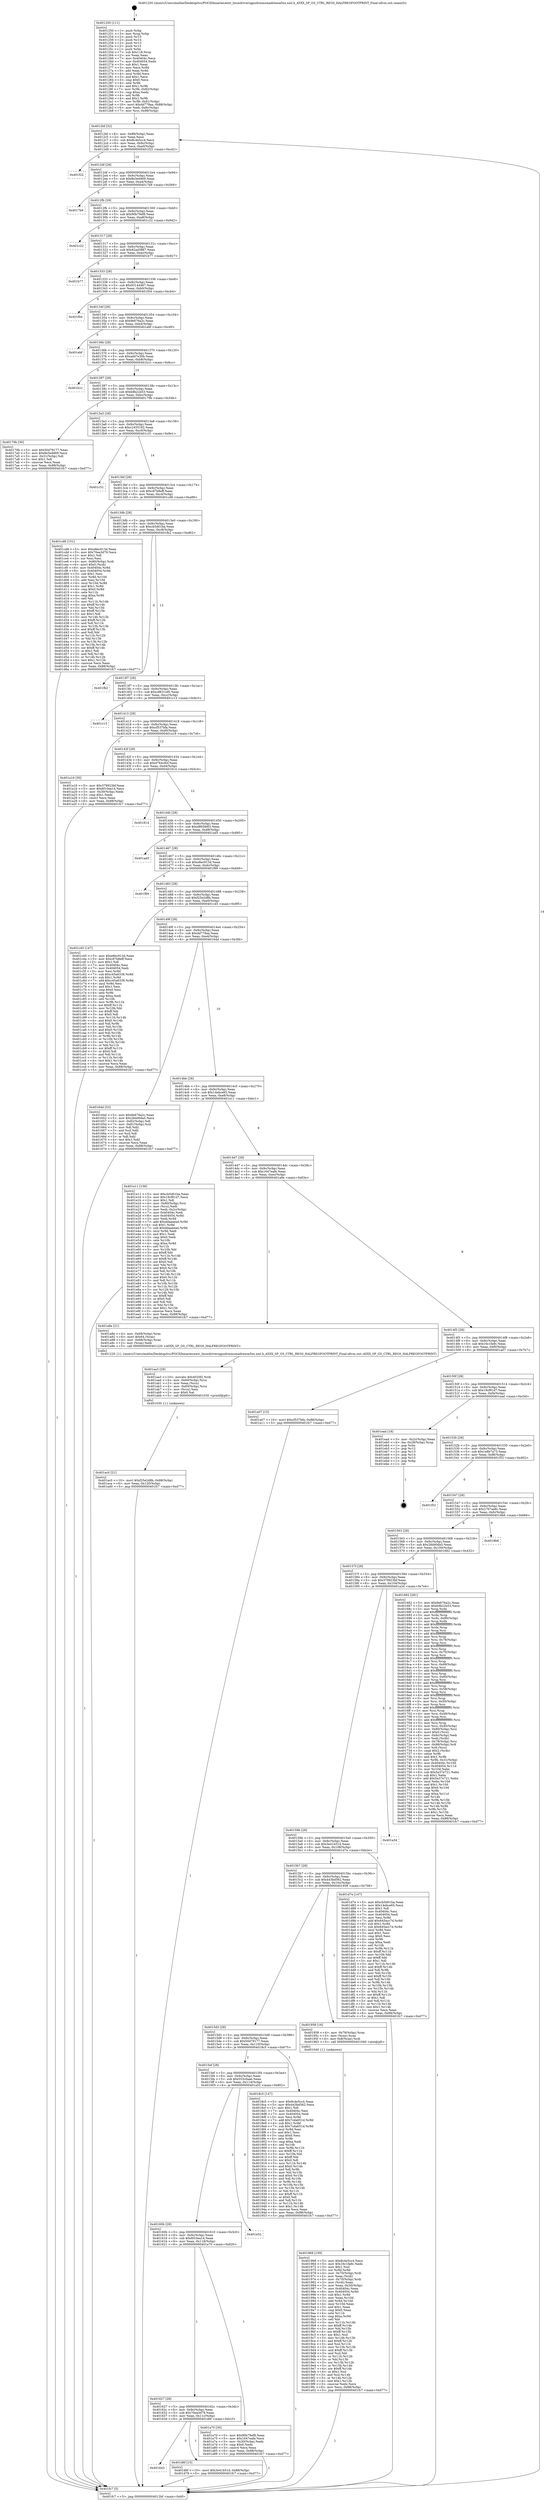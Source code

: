 digraph "0x401250" {
  label = "0x401250 (/mnt/c/Users/mathe/Desktop/tcc/POCII/binaries/extr_linuxdriversgpudrmmsmadrenoa5xx.xml.h_A5XX_SP_GS_CTRL_REG0_HALFREGFOOTPRINT_Final-ollvm.out::main(0))"
  labelloc = "t"
  node[shape=record]

  Entry [label="",width=0.3,height=0.3,shape=circle,fillcolor=black,style=filled]
  "0x4012bf" [label="{
     0x4012bf [32]\l
     | [instrs]\l
     &nbsp;&nbsp;0x4012bf \<+6\>: mov -0x88(%rbp),%eax\l
     &nbsp;&nbsp;0x4012c5 \<+2\>: mov %eax,%ecx\l
     &nbsp;&nbsp;0x4012c7 \<+6\>: sub $0x8c4e5cc4,%ecx\l
     &nbsp;&nbsp;0x4012cd \<+6\>: mov %eax,-0x9c(%rbp)\l
     &nbsp;&nbsp;0x4012d3 \<+6\>: mov %ecx,-0xa0(%rbp)\l
     &nbsp;&nbsp;0x4012d9 \<+6\>: je 0000000000401f22 \<main+0xcd2\>\l
  }"]
  "0x401f22" [label="{
     0x401f22\l
  }", style=dashed]
  "0x4012df" [label="{
     0x4012df [28]\l
     | [instrs]\l
     &nbsp;&nbsp;0x4012df \<+5\>: jmp 00000000004012e4 \<main+0x94\>\l
     &nbsp;&nbsp;0x4012e4 \<+6\>: mov -0x9c(%rbp),%eax\l
     &nbsp;&nbsp;0x4012ea \<+5\>: sub $0x8e3ed469,%eax\l
     &nbsp;&nbsp;0x4012ef \<+6\>: mov %eax,-0xa4(%rbp)\l
     &nbsp;&nbsp;0x4012f5 \<+6\>: je 00000000004017b9 \<main+0x569\>\l
  }"]
  Exit [label="",width=0.3,height=0.3,shape=circle,fillcolor=black,style=filled,peripheries=2]
  "0x4017b9" [label="{
     0x4017b9\l
  }", style=dashed]
  "0x4012fb" [label="{
     0x4012fb [28]\l
     | [instrs]\l
     &nbsp;&nbsp;0x4012fb \<+5\>: jmp 0000000000401300 \<main+0xb0\>\l
     &nbsp;&nbsp;0x401300 \<+6\>: mov -0x9c(%rbp),%eax\l
     &nbsp;&nbsp;0x401306 \<+5\>: sub $0x90b79ef8,%eax\l
     &nbsp;&nbsp;0x40130b \<+6\>: mov %eax,-0xa8(%rbp)\l
     &nbsp;&nbsp;0x401311 \<+6\>: je 0000000000401c22 \<main+0x9d2\>\l
  }"]
  "0x401643" [label="{
     0x401643\l
  }", style=dashed]
  "0x401c22" [label="{
     0x401c22\l
  }", style=dashed]
  "0x401317" [label="{
     0x401317 [28]\l
     | [instrs]\l
     &nbsp;&nbsp;0x401317 \<+5\>: jmp 000000000040131c \<main+0xcc\>\l
     &nbsp;&nbsp;0x40131c \<+6\>: mov -0x9c(%rbp),%eax\l
     &nbsp;&nbsp;0x401322 \<+5\>: sub $0x92ad3887,%eax\l
     &nbsp;&nbsp;0x401327 \<+6\>: mov %eax,-0xac(%rbp)\l
     &nbsp;&nbsp;0x40132d \<+6\>: je 0000000000401b77 \<main+0x927\>\l
  }"]
  "0x401d6f" [label="{
     0x401d6f [15]\l
     | [instrs]\l
     &nbsp;&nbsp;0x401d6f \<+10\>: movl $0x3e41b51d,-0x88(%rbp)\l
     &nbsp;&nbsp;0x401d79 \<+5\>: jmp 0000000000401fc7 \<main+0xd77\>\l
  }"]
  "0x401b77" [label="{
     0x401b77\l
  }", style=dashed]
  "0x401333" [label="{
     0x401333 [28]\l
     | [instrs]\l
     &nbsp;&nbsp;0x401333 \<+5\>: jmp 0000000000401338 \<main+0xe8\>\l
     &nbsp;&nbsp;0x401338 \<+6\>: mov -0x9c(%rbp),%eax\l
     &nbsp;&nbsp;0x40133e \<+5\>: sub $0x93144467,%eax\l
     &nbsp;&nbsp;0x401343 \<+6\>: mov %eax,-0xb0(%rbp)\l
     &nbsp;&nbsp;0x401349 \<+6\>: je 0000000000401f04 \<main+0xcb4\>\l
  }"]
  "0x401ac0" [label="{
     0x401ac0 [21]\l
     | [instrs]\l
     &nbsp;&nbsp;0x401ac0 \<+10\>: movl $0xf25e2d8b,-0x88(%rbp)\l
     &nbsp;&nbsp;0x401aca \<+6\>: mov %eax,-0x120(%rbp)\l
     &nbsp;&nbsp;0x401ad0 \<+5\>: jmp 0000000000401fc7 \<main+0xd77\>\l
  }"]
  "0x401f04" [label="{
     0x401f04\l
  }", style=dashed]
  "0x40134f" [label="{
     0x40134f [28]\l
     | [instrs]\l
     &nbsp;&nbsp;0x40134f \<+5\>: jmp 0000000000401354 \<main+0x104\>\l
     &nbsp;&nbsp;0x401354 \<+6\>: mov -0x9c(%rbp),%eax\l
     &nbsp;&nbsp;0x40135a \<+5\>: sub $0x9e676a2c,%eax\l
     &nbsp;&nbsp;0x40135f \<+6\>: mov %eax,-0xb4(%rbp)\l
     &nbsp;&nbsp;0x401365 \<+6\>: je 0000000000401ebf \<main+0xc6f\>\l
  }"]
  "0x401aa3" [label="{
     0x401aa3 [29]\l
     | [instrs]\l
     &nbsp;&nbsp;0x401aa3 \<+10\>: movabs $0x4020f2,%rdi\l
     &nbsp;&nbsp;0x401aad \<+4\>: mov -0x60(%rbp),%rcx\l
     &nbsp;&nbsp;0x401ab1 \<+2\>: mov %eax,(%rcx)\l
     &nbsp;&nbsp;0x401ab3 \<+4\>: mov -0x60(%rbp),%rcx\l
     &nbsp;&nbsp;0x401ab7 \<+2\>: mov (%rcx),%esi\l
     &nbsp;&nbsp;0x401ab9 \<+2\>: mov $0x0,%al\l
     &nbsp;&nbsp;0x401abb \<+5\>: call 0000000000401030 \<printf@plt\>\l
     | [calls]\l
     &nbsp;&nbsp;0x401030 \{1\} (unknown)\l
  }"]
  "0x401ebf" [label="{
     0x401ebf\l
  }", style=dashed]
  "0x40136b" [label="{
     0x40136b [28]\l
     | [instrs]\l
     &nbsp;&nbsp;0x40136b \<+5\>: jmp 0000000000401370 \<main+0x120\>\l
     &nbsp;&nbsp;0x401370 \<+6\>: mov -0x9c(%rbp),%eax\l
     &nbsp;&nbsp;0x401376 \<+5\>: sub $0xadd7e30b,%eax\l
     &nbsp;&nbsp;0x40137b \<+6\>: mov %eax,-0xb8(%rbp)\l
     &nbsp;&nbsp;0x401381 \<+6\>: je 0000000000401b1c \<main+0x8cc\>\l
  }"]
  "0x401627" [label="{
     0x401627 [28]\l
     | [instrs]\l
     &nbsp;&nbsp;0x401627 \<+5\>: jmp 000000000040162c \<main+0x3dc\>\l
     &nbsp;&nbsp;0x40162c \<+6\>: mov -0x9c(%rbp),%eax\l
     &nbsp;&nbsp;0x401632 \<+5\>: sub $0x70ea3d79,%eax\l
     &nbsp;&nbsp;0x401637 \<+6\>: mov %eax,-0x11c(%rbp)\l
     &nbsp;&nbsp;0x40163d \<+6\>: je 0000000000401d6f \<main+0xb1f\>\l
  }"]
  "0x401b1c" [label="{
     0x401b1c\l
  }", style=dashed]
  "0x401387" [label="{
     0x401387 [28]\l
     | [instrs]\l
     &nbsp;&nbsp;0x401387 \<+5\>: jmp 000000000040138c \<main+0x13c\>\l
     &nbsp;&nbsp;0x40138c \<+6\>: mov -0x9c(%rbp),%eax\l
     &nbsp;&nbsp;0x401392 \<+5\>: sub $0xb9b22e53,%eax\l
     &nbsp;&nbsp;0x401397 \<+6\>: mov %eax,-0xbc(%rbp)\l
     &nbsp;&nbsp;0x40139d \<+6\>: je 000000000040179b \<main+0x54b\>\l
  }"]
  "0x401a70" [label="{
     0x401a70 [30]\l
     | [instrs]\l
     &nbsp;&nbsp;0x401a70 \<+5\>: mov $0x90b79ef8,%eax\l
     &nbsp;&nbsp;0x401a75 \<+5\>: mov $0x1647eafe,%ecx\l
     &nbsp;&nbsp;0x401a7a \<+3\>: mov -0x30(%rbp),%edx\l
     &nbsp;&nbsp;0x401a7d \<+3\>: cmp $0x0,%edx\l
     &nbsp;&nbsp;0x401a80 \<+3\>: cmove %ecx,%eax\l
     &nbsp;&nbsp;0x401a83 \<+6\>: mov %eax,-0x88(%rbp)\l
     &nbsp;&nbsp;0x401a89 \<+5\>: jmp 0000000000401fc7 \<main+0xd77\>\l
  }"]
  "0x40179b" [label="{
     0x40179b [30]\l
     | [instrs]\l
     &nbsp;&nbsp;0x40179b \<+5\>: mov $0x50d79177,%eax\l
     &nbsp;&nbsp;0x4017a0 \<+5\>: mov $0x8e3ed469,%ecx\l
     &nbsp;&nbsp;0x4017a5 \<+3\>: mov -0x31(%rbp),%dl\l
     &nbsp;&nbsp;0x4017a8 \<+3\>: test $0x1,%dl\l
     &nbsp;&nbsp;0x4017ab \<+3\>: cmovne %ecx,%eax\l
     &nbsp;&nbsp;0x4017ae \<+6\>: mov %eax,-0x88(%rbp)\l
     &nbsp;&nbsp;0x4017b4 \<+5\>: jmp 0000000000401fc7 \<main+0xd77\>\l
  }"]
  "0x4013a3" [label="{
     0x4013a3 [28]\l
     | [instrs]\l
     &nbsp;&nbsp;0x4013a3 \<+5\>: jmp 00000000004013a8 \<main+0x158\>\l
     &nbsp;&nbsp;0x4013a8 \<+6\>: mov -0x9c(%rbp),%eax\l
     &nbsp;&nbsp;0x4013ae \<+5\>: sub $0xc2455192,%eax\l
     &nbsp;&nbsp;0x4013b3 \<+6\>: mov %eax,-0xc0(%rbp)\l
     &nbsp;&nbsp;0x4013b9 \<+6\>: je 0000000000401c31 \<main+0x9e1\>\l
  }"]
  "0x40160b" [label="{
     0x40160b [28]\l
     | [instrs]\l
     &nbsp;&nbsp;0x40160b \<+5\>: jmp 0000000000401610 \<main+0x3c0\>\l
     &nbsp;&nbsp;0x401610 \<+6\>: mov -0x9c(%rbp),%eax\l
     &nbsp;&nbsp;0x401616 \<+5\>: sub $0x6f10ea14,%eax\l
     &nbsp;&nbsp;0x40161b \<+6\>: mov %eax,-0x118(%rbp)\l
     &nbsp;&nbsp;0x401621 \<+6\>: je 0000000000401a70 \<main+0x820\>\l
  }"]
  "0x401c31" [label="{
     0x401c31\l
  }", style=dashed]
  "0x4013bf" [label="{
     0x4013bf [28]\l
     | [instrs]\l
     &nbsp;&nbsp;0x4013bf \<+5\>: jmp 00000000004013c4 \<main+0x174\>\l
     &nbsp;&nbsp;0x4013c4 \<+6\>: mov -0x9c(%rbp),%eax\l
     &nbsp;&nbsp;0x4013ca \<+5\>: sub $0xc87b8eff,%eax\l
     &nbsp;&nbsp;0x4013cf \<+6\>: mov %eax,-0xc4(%rbp)\l
     &nbsp;&nbsp;0x4013d5 \<+6\>: je 0000000000401cd8 \<main+0xa88\>\l
  }"]
  "0x401a52" [label="{
     0x401a52\l
  }", style=dashed]
  "0x401cd8" [label="{
     0x401cd8 [151]\l
     | [instrs]\l
     &nbsp;&nbsp;0x401cd8 \<+5\>: mov $0xe8ec913d,%eax\l
     &nbsp;&nbsp;0x401cdd \<+5\>: mov $0x70ea3d79,%ecx\l
     &nbsp;&nbsp;0x401ce2 \<+2\>: mov $0x1,%dl\l
     &nbsp;&nbsp;0x401ce4 \<+2\>: xor %esi,%esi\l
     &nbsp;&nbsp;0x401ce6 \<+4\>: mov -0x80(%rbp),%rdi\l
     &nbsp;&nbsp;0x401cea \<+6\>: movl $0x0,(%rdi)\l
     &nbsp;&nbsp;0x401cf0 \<+8\>: mov 0x40404c,%r8d\l
     &nbsp;&nbsp;0x401cf8 \<+8\>: mov 0x404054,%r9d\l
     &nbsp;&nbsp;0x401d00 \<+3\>: sub $0x1,%esi\l
     &nbsp;&nbsp;0x401d03 \<+3\>: mov %r8d,%r10d\l
     &nbsp;&nbsp;0x401d06 \<+3\>: add %esi,%r10d\l
     &nbsp;&nbsp;0x401d09 \<+4\>: imul %r10d,%r8d\l
     &nbsp;&nbsp;0x401d0d \<+4\>: and $0x1,%r8d\l
     &nbsp;&nbsp;0x401d11 \<+4\>: cmp $0x0,%r8d\l
     &nbsp;&nbsp;0x401d15 \<+4\>: sete %r11b\l
     &nbsp;&nbsp;0x401d19 \<+4\>: cmp $0xa,%r9d\l
     &nbsp;&nbsp;0x401d1d \<+3\>: setl %bl\l
     &nbsp;&nbsp;0x401d20 \<+3\>: mov %r11b,%r14b\l
     &nbsp;&nbsp;0x401d23 \<+4\>: xor $0xff,%r14b\l
     &nbsp;&nbsp;0x401d27 \<+3\>: mov %bl,%r15b\l
     &nbsp;&nbsp;0x401d2a \<+4\>: xor $0xff,%r15b\l
     &nbsp;&nbsp;0x401d2e \<+3\>: xor $0x1,%dl\l
     &nbsp;&nbsp;0x401d31 \<+3\>: mov %r14b,%r12b\l
     &nbsp;&nbsp;0x401d34 \<+4\>: and $0xff,%r12b\l
     &nbsp;&nbsp;0x401d38 \<+3\>: and %dl,%r11b\l
     &nbsp;&nbsp;0x401d3b \<+3\>: mov %r15b,%r13b\l
     &nbsp;&nbsp;0x401d3e \<+4\>: and $0xff,%r13b\l
     &nbsp;&nbsp;0x401d42 \<+2\>: and %dl,%bl\l
     &nbsp;&nbsp;0x401d44 \<+3\>: or %r11b,%r12b\l
     &nbsp;&nbsp;0x401d47 \<+3\>: or %bl,%r13b\l
     &nbsp;&nbsp;0x401d4a \<+3\>: xor %r13b,%r12b\l
     &nbsp;&nbsp;0x401d4d \<+3\>: or %r15b,%r14b\l
     &nbsp;&nbsp;0x401d50 \<+4\>: xor $0xff,%r14b\l
     &nbsp;&nbsp;0x401d54 \<+3\>: or $0x1,%dl\l
     &nbsp;&nbsp;0x401d57 \<+3\>: and %dl,%r14b\l
     &nbsp;&nbsp;0x401d5a \<+3\>: or %r14b,%r12b\l
     &nbsp;&nbsp;0x401d5d \<+4\>: test $0x1,%r12b\l
     &nbsp;&nbsp;0x401d61 \<+3\>: cmovne %ecx,%eax\l
     &nbsp;&nbsp;0x401d64 \<+6\>: mov %eax,-0x88(%rbp)\l
     &nbsp;&nbsp;0x401d6a \<+5\>: jmp 0000000000401fc7 \<main+0xd77\>\l
  }"]
  "0x4013db" [label="{
     0x4013db [28]\l
     | [instrs]\l
     &nbsp;&nbsp;0x4013db \<+5\>: jmp 00000000004013e0 \<main+0x190\>\l
     &nbsp;&nbsp;0x4013e0 \<+6\>: mov -0x9c(%rbp),%eax\l
     &nbsp;&nbsp;0x4013e6 \<+5\>: sub $0xcb5d01ba,%eax\l
     &nbsp;&nbsp;0x4013eb \<+6\>: mov %eax,-0xc8(%rbp)\l
     &nbsp;&nbsp;0x4013f1 \<+6\>: je 0000000000401fb2 \<main+0xd62\>\l
  }"]
  "0x401968" [label="{
     0x401968 [159]\l
     | [instrs]\l
     &nbsp;&nbsp;0x401968 \<+5\>: mov $0x8c4e5cc4,%ecx\l
     &nbsp;&nbsp;0x40196d \<+5\>: mov $0x16c1fa9c,%edx\l
     &nbsp;&nbsp;0x401972 \<+3\>: mov $0x1,%sil\l
     &nbsp;&nbsp;0x401975 \<+3\>: xor %r8d,%r8d\l
     &nbsp;&nbsp;0x401978 \<+4\>: mov -0x70(%rbp),%rdi\l
     &nbsp;&nbsp;0x40197c \<+2\>: mov %eax,(%rdi)\l
     &nbsp;&nbsp;0x40197e \<+4\>: mov -0x70(%rbp),%rdi\l
     &nbsp;&nbsp;0x401982 \<+2\>: mov (%rdi),%eax\l
     &nbsp;&nbsp;0x401984 \<+3\>: mov %eax,-0x30(%rbp)\l
     &nbsp;&nbsp;0x401987 \<+7\>: mov 0x40404c,%eax\l
     &nbsp;&nbsp;0x40198e \<+8\>: mov 0x404054,%r9d\l
     &nbsp;&nbsp;0x401996 \<+4\>: sub $0x1,%r8d\l
     &nbsp;&nbsp;0x40199a \<+3\>: mov %eax,%r10d\l
     &nbsp;&nbsp;0x40199d \<+3\>: add %r8d,%r10d\l
     &nbsp;&nbsp;0x4019a0 \<+4\>: imul %r10d,%eax\l
     &nbsp;&nbsp;0x4019a4 \<+3\>: and $0x1,%eax\l
     &nbsp;&nbsp;0x4019a7 \<+3\>: cmp $0x0,%eax\l
     &nbsp;&nbsp;0x4019aa \<+4\>: sete %r11b\l
     &nbsp;&nbsp;0x4019ae \<+4\>: cmp $0xa,%r9d\l
     &nbsp;&nbsp;0x4019b2 \<+3\>: setl %bl\l
     &nbsp;&nbsp;0x4019b5 \<+3\>: mov %r11b,%r14b\l
     &nbsp;&nbsp;0x4019b8 \<+4\>: xor $0xff,%r14b\l
     &nbsp;&nbsp;0x4019bc \<+3\>: mov %bl,%r15b\l
     &nbsp;&nbsp;0x4019bf \<+4\>: xor $0xff,%r15b\l
     &nbsp;&nbsp;0x4019c3 \<+4\>: xor $0x1,%sil\l
     &nbsp;&nbsp;0x4019c7 \<+3\>: mov %r14b,%r12b\l
     &nbsp;&nbsp;0x4019ca \<+4\>: and $0xff,%r12b\l
     &nbsp;&nbsp;0x4019ce \<+3\>: and %sil,%r11b\l
     &nbsp;&nbsp;0x4019d1 \<+3\>: mov %r15b,%r13b\l
     &nbsp;&nbsp;0x4019d4 \<+4\>: and $0xff,%r13b\l
     &nbsp;&nbsp;0x4019d8 \<+3\>: and %sil,%bl\l
     &nbsp;&nbsp;0x4019db \<+3\>: or %r11b,%r12b\l
     &nbsp;&nbsp;0x4019de \<+3\>: or %bl,%r13b\l
     &nbsp;&nbsp;0x4019e1 \<+3\>: xor %r13b,%r12b\l
     &nbsp;&nbsp;0x4019e4 \<+3\>: or %r15b,%r14b\l
     &nbsp;&nbsp;0x4019e7 \<+4\>: xor $0xff,%r14b\l
     &nbsp;&nbsp;0x4019eb \<+4\>: or $0x1,%sil\l
     &nbsp;&nbsp;0x4019ef \<+3\>: and %sil,%r14b\l
     &nbsp;&nbsp;0x4019f2 \<+3\>: or %r14b,%r12b\l
     &nbsp;&nbsp;0x4019f5 \<+4\>: test $0x1,%r12b\l
     &nbsp;&nbsp;0x4019f9 \<+3\>: cmovne %edx,%ecx\l
     &nbsp;&nbsp;0x4019fc \<+6\>: mov %ecx,-0x88(%rbp)\l
     &nbsp;&nbsp;0x401a02 \<+5\>: jmp 0000000000401fc7 \<main+0xd77\>\l
  }"]
  "0x401fb2" [label="{
     0x401fb2\l
  }", style=dashed]
  "0x4013f7" [label="{
     0x4013f7 [28]\l
     | [instrs]\l
     &nbsp;&nbsp;0x4013f7 \<+5\>: jmp 00000000004013fc \<main+0x1ac\>\l
     &nbsp;&nbsp;0x4013fc \<+6\>: mov -0x9c(%rbp),%eax\l
     &nbsp;&nbsp;0x401402 \<+5\>: sub $0xcd831cd0,%eax\l
     &nbsp;&nbsp;0x401407 \<+6\>: mov %eax,-0xcc(%rbp)\l
     &nbsp;&nbsp;0x40140d \<+6\>: je 0000000000401c13 \<main+0x9c3\>\l
  }"]
  "0x4015ef" [label="{
     0x4015ef [28]\l
     | [instrs]\l
     &nbsp;&nbsp;0x4015ef \<+5\>: jmp 00000000004015f4 \<main+0x3a4\>\l
     &nbsp;&nbsp;0x4015f4 \<+6\>: mov -0x9c(%rbp),%eax\l
     &nbsp;&nbsp;0x4015fa \<+5\>: sub $0x553c0aae,%eax\l
     &nbsp;&nbsp;0x4015ff \<+6\>: mov %eax,-0x114(%rbp)\l
     &nbsp;&nbsp;0x401605 \<+6\>: je 0000000000401a52 \<main+0x802\>\l
  }"]
  "0x401c13" [label="{
     0x401c13\l
  }", style=dashed]
  "0x401413" [label="{
     0x401413 [28]\l
     | [instrs]\l
     &nbsp;&nbsp;0x401413 \<+5\>: jmp 0000000000401418 \<main+0x1c8\>\l
     &nbsp;&nbsp;0x401418 \<+6\>: mov -0x9c(%rbp),%eax\l
     &nbsp;&nbsp;0x40141e \<+5\>: sub $0xcf537bfa,%eax\l
     &nbsp;&nbsp;0x401423 \<+6\>: mov %eax,-0xd0(%rbp)\l
     &nbsp;&nbsp;0x401429 \<+6\>: je 0000000000401a16 \<main+0x7c6\>\l
  }"]
  "0x4018c5" [label="{
     0x4018c5 [147]\l
     | [instrs]\l
     &nbsp;&nbsp;0x4018c5 \<+5\>: mov $0x8c4e5cc4,%eax\l
     &nbsp;&nbsp;0x4018ca \<+5\>: mov $0x443bd562,%ecx\l
     &nbsp;&nbsp;0x4018cf \<+2\>: mov $0x1,%dl\l
     &nbsp;&nbsp;0x4018d1 \<+7\>: mov 0x40404c,%esi\l
     &nbsp;&nbsp;0x4018d8 \<+7\>: mov 0x404054,%edi\l
     &nbsp;&nbsp;0x4018df \<+3\>: mov %esi,%r8d\l
     &nbsp;&nbsp;0x4018e2 \<+7\>: add $0x7cda651d,%r8d\l
     &nbsp;&nbsp;0x4018e9 \<+4\>: sub $0x1,%r8d\l
     &nbsp;&nbsp;0x4018ed \<+7\>: sub $0x7cda651d,%r8d\l
     &nbsp;&nbsp;0x4018f4 \<+4\>: imul %r8d,%esi\l
     &nbsp;&nbsp;0x4018f8 \<+3\>: and $0x1,%esi\l
     &nbsp;&nbsp;0x4018fb \<+3\>: cmp $0x0,%esi\l
     &nbsp;&nbsp;0x4018fe \<+4\>: sete %r9b\l
     &nbsp;&nbsp;0x401902 \<+3\>: cmp $0xa,%edi\l
     &nbsp;&nbsp;0x401905 \<+4\>: setl %r10b\l
     &nbsp;&nbsp;0x401909 \<+3\>: mov %r9b,%r11b\l
     &nbsp;&nbsp;0x40190c \<+4\>: xor $0xff,%r11b\l
     &nbsp;&nbsp;0x401910 \<+3\>: mov %r10b,%bl\l
     &nbsp;&nbsp;0x401913 \<+3\>: xor $0xff,%bl\l
     &nbsp;&nbsp;0x401916 \<+3\>: xor $0x0,%dl\l
     &nbsp;&nbsp;0x401919 \<+3\>: mov %r11b,%r14b\l
     &nbsp;&nbsp;0x40191c \<+4\>: and $0x0,%r14b\l
     &nbsp;&nbsp;0x401920 \<+3\>: and %dl,%r9b\l
     &nbsp;&nbsp;0x401923 \<+3\>: mov %bl,%r15b\l
     &nbsp;&nbsp;0x401926 \<+4\>: and $0x0,%r15b\l
     &nbsp;&nbsp;0x40192a \<+3\>: and %dl,%r10b\l
     &nbsp;&nbsp;0x40192d \<+3\>: or %r9b,%r14b\l
     &nbsp;&nbsp;0x401930 \<+3\>: or %r10b,%r15b\l
     &nbsp;&nbsp;0x401933 \<+3\>: xor %r15b,%r14b\l
     &nbsp;&nbsp;0x401936 \<+3\>: or %bl,%r11b\l
     &nbsp;&nbsp;0x401939 \<+4\>: xor $0xff,%r11b\l
     &nbsp;&nbsp;0x40193d \<+3\>: or $0x0,%dl\l
     &nbsp;&nbsp;0x401940 \<+3\>: and %dl,%r11b\l
     &nbsp;&nbsp;0x401943 \<+3\>: or %r11b,%r14b\l
     &nbsp;&nbsp;0x401946 \<+4\>: test $0x1,%r14b\l
     &nbsp;&nbsp;0x40194a \<+3\>: cmovne %ecx,%eax\l
     &nbsp;&nbsp;0x40194d \<+6\>: mov %eax,-0x88(%rbp)\l
     &nbsp;&nbsp;0x401953 \<+5\>: jmp 0000000000401fc7 \<main+0xd77\>\l
  }"]
  "0x401a16" [label="{
     0x401a16 [30]\l
     | [instrs]\l
     &nbsp;&nbsp;0x401a16 \<+5\>: mov $0x379923bf,%eax\l
     &nbsp;&nbsp;0x401a1b \<+5\>: mov $0x6f10ea14,%ecx\l
     &nbsp;&nbsp;0x401a20 \<+3\>: mov -0x30(%rbp),%edx\l
     &nbsp;&nbsp;0x401a23 \<+3\>: cmp $0x1,%edx\l
     &nbsp;&nbsp;0x401a26 \<+3\>: cmovl %ecx,%eax\l
     &nbsp;&nbsp;0x401a29 \<+6\>: mov %eax,-0x88(%rbp)\l
     &nbsp;&nbsp;0x401a2f \<+5\>: jmp 0000000000401fc7 \<main+0xd77\>\l
  }"]
  "0x40142f" [label="{
     0x40142f [28]\l
     | [instrs]\l
     &nbsp;&nbsp;0x40142f \<+5\>: jmp 0000000000401434 \<main+0x1e4\>\l
     &nbsp;&nbsp;0x401434 \<+6\>: mov -0x9c(%rbp),%eax\l
     &nbsp;&nbsp;0x40143a \<+5\>: sub $0xd764c9cf,%eax\l
     &nbsp;&nbsp;0x40143f \<+6\>: mov %eax,-0xd4(%rbp)\l
     &nbsp;&nbsp;0x401445 \<+6\>: je 0000000000401814 \<main+0x5c4\>\l
  }"]
  "0x4015d3" [label="{
     0x4015d3 [28]\l
     | [instrs]\l
     &nbsp;&nbsp;0x4015d3 \<+5\>: jmp 00000000004015d8 \<main+0x388\>\l
     &nbsp;&nbsp;0x4015d8 \<+6\>: mov -0x9c(%rbp),%eax\l
     &nbsp;&nbsp;0x4015de \<+5\>: sub $0x50d79177,%eax\l
     &nbsp;&nbsp;0x4015e3 \<+6\>: mov %eax,-0x110(%rbp)\l
     &nbsp;&nbsp;0x4015e9 \<+6\>: je 00000000004018c5 \<main+0x675\>\l
  }"]
  "0x401814" [label="{
     0x401814\l
  }", style=dashed]
  "0x40144b" [label="{
     0x40144b [28]\l
     | [instrs]\l
     &nbsp;&nbsp;0x40144b \<+5\>: jmp 0000000000401450 \<main+0x200\>\l
     &nbsp;&nbsp;0x401450 \<+6\>: mov -0x9c(%rbp),%eax\l
     &nbsp;&nbsp;0x401456 \<+5\>: sub $0xd865fe83,%eax\l
     &nbsp;&nbsp;0x40145b \<+6\>: mov %eax,-0xd8(%rbp)\l
     &nbsp;&nbsp;0x401461 \<+6\>: je 0000000000401ad5 \<main+0x885\>\l
  }"]
  "0x401958" [label="{
     0x401958 [16]\l
     | [instrs]\l
     &nbsp;&nbsp;0x401958 \<+4\>: mov -0x78(%rbp),%rax\l
     &nbsp;&nbsp;0x40195c \<+3\>: mov (%rax),%rax\l
     &nbsp;&nbsp;0x40195f \<+4\>: mov 0x8(%rax),%rdi\l
     &nbsp;&nbsp;0x401963 \<+5\>: call 0000000000401040 \<atoi@plt\>\l
     | [calls]\l
     &nbsp;&nbsp;0x401040 \{1\} (unknown)\l
  }"]
  "0x401ad5" [label="{
     0x401ad5\l
  }", style=dashed]
  "0x401467" [label="{
     0x401467 [28]\l
     | [instrs]\l
     &nbsp;&nbsp;0x401467 \<+5\>: jmp 000000000040146c \<main+0x21c\>\l
     &nbsp;&nbsp;0x40146c \<+6\>: mov -0x9c(%rbp),%eax\l
     &nbsp;&nbsp;0x401472 \<+5\>: sub $0xe8ec913d,%eax\l
     &nbsp;&nbsp;0x401477 \<+6\>: mov %eax,-0xdc(%rbp)\l
     &nbsp;&nbsp;0x40147d \<+6\>: je 0000000000401f99 \<main+0xd49\>\l
  }"]
  "0x4015b7" [label="{
     0x4015b7 [28]\l
     | [instrs]\l
     &nbsp;&nbsp;0x4015b7 \<+5\>: jmp 00000000004015bc \<main+0x36c\>\l
     &nbsp;&nbsp;0x4015bc \<+6\>: mov -0x9c(%rbp),%eax\l
     &nbsp;&nbsp;0x4015c2 \<+5\>: sub $0x443bd562,%eax\l
     &nbsp;&nbsp;0x4015c7 \<+6\>: mov %eax,-0x10c(%rbp)\l
     &nbsp;&nbsp;0x4015cd \<+6\>: je 0000000000401958 \<main+0x708\>\l
  }"]
  "0x401f99" [label="{
     0x401f99\l
  }", style=dashed]
  "0x401483" [label="{
     0x401483 [28]\l
     | [instrs]\l
     &nbsp;&nbsp;0x401483 \<+5\>: jmp 0000000000401488 \<main+0x238\>\l
     &nbsp;&nbsp;0x401488 \<+6\>: mov -0x9c(%rbp),%eax\l
     &nbsp;&nbsp;0x40148e \<+5\>: sub $0xf25e2d8b,%eax\l
     &nbsp;&nbsp;0x401493 \<+6\>: mov %eax,-0xe0(%rbp)\l
     &nbsp;&nbsp;0x401499 \<+6\>: je 0000000000401c45 \<main+0x9f5\>\l
  }"]
  "0x401d7e" [label="{
     0x401d7e [147]\l
     | [instrs]\l
     &nbsp;&nbsp;0x401d7e \<+5\>: mov $0xcb5d01ba,%eax\l
     &nbsp;&nbsp;0x401d83 \<+5\>: mov $0x14ebce65,%ecx\l
     &nbsp;&nbsp;0x401d88 \<+2\>: mov $0x1,%dl\l
     &nbsp;&nbsp;0x401d8a \<+7\>: mov 0x40404c,%esi\l
     &nbsp;&nbsp;0x401d91 \<+7\>: mov 0x404054,%edi\l
     &nbsp;&nbsp;0x401d98 \<+3\>: mov %esi,%r8d\l
     &nbsp;&nbsp;0x401d9b \<+7\>: add $0x845acc7d,%r8d\l
     &nbsp;&nbsp;0x401da2 \<+4\>: sub $0x1,%r8d\l
     &nbsp;&nbsp;0x401da6 \<+7\>: sub $0x845acc7d,%r8d\l
     &nbsp;&nbsp;0x401dad \<+4\>: imul %r8d,%esi\l
     &nbsp;&nbsp;0x401db1 \<+3\>: and $0x1,%esi\l
     &nbsp;&nbsp;0x401db4 \<+3\>: cmp $0x0,%esi\l
     &nbsp;&nbsp;0x401db7 \<+4\>: sete %r9b\l
     &nbsp;&nbsp;0x401dbb \<+3\>: cmp $0xa,%edi\l
     &nbsp;&nbsp;0x401dbe \<+4\>: setl %r10b\l
     &nbsp;&nbsp;0x401dc2 \<+3\>: mov %r9b,%r11b\l
     &nbsp;&nbsp;0x401dc5 \<+4\>: xor $0xff,%r11b\l
     &nbsp;&nbsp;0x401dc9 \<+3\>: mov %r10b,%bl\l
     &nbsp;&nbsp;0x401dcc \<+3\>: xor $0xff,%bl\l
     &nbsp;&nbsp;0x401dcf \<+3\>: xor $0x1,%dl\l
     &nbsp;&nbsp;0x401dd2 \<+3\>: mov %r11b,%r14b\l
     &nbsp;&nbsp;0x401dd5 \<+4\>: and $0xff,%r14b\l
     &nbsp;&nbsp;0x401dd9 \<+3\>: and %dl,%r9b\l
     &nbsp;&nbsp;0x401ddc \<+3\>: mov %bl,%r15b\l
     &nbsp;&nbsp;0x401ddf \<+4\>: and $0xff,%r15b\l
     &nbsp;&nbsp;0x401de3 \<+3\>: and %dl,%r10b\l
     &nbsp;&nbsp;0x401de6 \<+3\>: or %r9b,%r14b\l
     &nbsp;&nbsp;0x401de9 \<+3\>: or %r10b,%r15b\l
     &nbsp;&nbsp;0x401dec \<+3\>: xor %r15b,%r14b\l
     &nbsp;&nbsp;0x401def \<+3\>: or %bl,%r11b\l
     &nbsp;&nbsp;0x401df2 \<+4\>: xor $0xff,%r11b\l
     &nbsp;&nbsp;0x401df6 \<+3\>: or $0x1,%dl\l
     &nbsp;&nbsp;0x401df9 \<+3\>: and %dl,%r11b\l
     &nbsp;&nbsp;0x401dfc \<+3\>: or %r11b,%r14b\l
     &nbsp;&nbsp;0x401dff \<+4\>: test $0x1,%r14b\l
     &nbsp;&nbsp;0x401e03 \<+3\>: cmovne %ecx,%eax\l
     &nbsp;&nbsp;0x401e06 \<+6\>: mov %eax,-0x88(%rbp)\l
     &nbsp;&nbsp;0x401e0c \<+5\>: jmp 0000000000401fc7 \<main+0xd77\>\l
  }"]
  "0x401c45" [label="{
     0x401c45 [147]\l
     | [instrs]\l
     &nbsp;&nbsp;0x401c45 \<+5\>: mov $0xe8ec913d,%eax\l
     &nbsp;&nbsp;0x401c4a \<+5\>: mov $0xc87b8eff,%ecx\l
     &nbsp;&nbsp;0x401c4f \<+2\>: mov $0x1,%dl\l
     &nbsp;&nbsp;0x401c51 \<+7\>: mov 0x40404c,%esi\l
     &nbsp;&nbsp;0x401c58 \<+7\>: mov 0x404054,%edi\l
     &nbsp;&nbsp;0x401c5f \<+3\>: mov %esi,%r8d\l
     &nbsp;&nbsp;0x401c62 \<+7\>: sub $0xc45a6338,%r8d\l
     &nbsp;&nbsp;0x401c69 \<+4\>: sub $0x1,%r8d\l
     &nbsp;&nbsp;0x401c6d \<+7\>: add $0xc45a6338,%r8d\l
     &nbsp;&nbsp;0x401c74 \<+4\>: imul %r8d,%esi\l
     &nbsp;&nbsp;0x401c78 \<+3\>: and $0x1,%esi\l
     &nbsp;&nbsp;0x401c7b \<+3\>: cmp $0x0,%esi\l
     &nbsp;&nbsp;0x401c7e \<+4\>: sete %r9b\l
     &nbsp;&nbsp;0x401c82 \<+3\>: cmp $0xa,%edi\l
     &nbsp;&nbsp;0x401c85 \<+4\>: setl %r10b\l
     &nbsp;&nbsp;0x401c89 \<+3\>: mov %r9b,%r11b\l
     &nbsp;&nbsp;0x401c8c \<+4\>: xor $0xff,%r11b\l
     &nbsp;&nbsp;0x401c90 \<+3\>: mov %r10b,%bl\l
     &nbsp;&nbsp;0x401c93 \<+3\>: xor $0xff,%bl\l
     &nbsp;&nbsp;0x401c96 \<+3\>: xor $0x0,%dl\l
     &nbsp;&nbsp;0x401c99 \<+3\>: mov %r11b,%r14b\l
     &nbsp;&nbsp;0x401c9c \<+4\>: and $0x0,%r14b\l
     &nbsp;&nbsp;0x401ca0 \<+3\>: and %dl,%r9b\l
     &nbsp;&nbsp;0x401ca3 \<+3\>: mov %bl,%r15b\l
     &nbsp;&nbsp;0x401ca6 \<+4\>: and $0x0,%r15b\l
     &nbsp;&nbsp;0x401caa \<+3\>: and %dl,%r10b\l
     &nbsp;&nbsp;0x401cad \<+3\>: or %r9b,%r14b\l
     &nbsp;&nbsp;0x401cb0 \<+3\>: or %r10b,%r15b\l
     &nbsp;&nbsp;0x401cb3 \<+3\>: xor %r15b,%r14b\l
     &nbsp;&nbsp;0x401cb6 \<+3\>: or %bl,%r11b\l
     &nbsp;&nbsp;0x401cb9 \<+4\>: xor $0xff,%r11b\l
     &nbsp;&nbsp;0x401cbd \<+3\>: or $0x0,%dl\l
     &nbsp;&nbsp;0x401cc0 \<+3\>: and %dl,%r11b\l
     &nbsp;&nbsp;0x401cc3 \<+3\>: or %r11b,%r14b\l
     &nbsp;&nbsp;0x401cc6 \<+4\>: test $0x1,%r14b\l
     &nbsp;&nbsp;0x401cca \<+3\>: cmovne %ecx,%eax\l
     &nbsp;&nbsp;0x401ccd \<+6\>: mov %eax,-0x88(%rbp)\l
     &nbsp;&nbsp;0x401cd3 \<+5\>: jmp 0000000000401fc7 \<main+0xd77\>\l
  }"]
  "0x40149f" [label="{
     0x40149f [28]\l
     | [instrs]\l
     &nbsp;&nbsp;0x40149f \<+5\>: jmp 00000000004014a4 \<main+0x254\>\l
     &nbsp;&nbsp;0x4014a4 \<+6\>: mov -0x9c(%rbp),%eax\l
     &nbsp;&nbsp;0x4014aa \<+5\>: sub $0xdd778aa,%eax\l
     &nbsp;&nbsp;0x4014af \<+6\>: mov %eax,-0xe4(%rbp)\l
     &nbsp;&nbsp;0x4014b5 \<+6\>: je 000000000040164d \<main+0x3fd\>\l
  }"]
  "0x40159b" [label="{
     0x40159b [28]\l
     | [instrs]\l
     &nbsp;&nbsp;0x40159b \<+5\>: jmp 00000000004015a0 \<main+0x350\>\l
     &nbsp;&nbsp;0x4015a0 \<+6\>: mov -0x9c(%rbp),%eax\l
     &nbsp;&nbsp;0x4015a6 \<+5\>: sub $0x3e41b51d,%eax\l
     &nbsp;&nbsp;0x4015ab \<+6\>: mov %eax,-0x108(%rbp)\l
     &nbsp;&nbsp;0x4015b1 \<+6\>: je 0000000000401d7e \<main+0xb2e\>\l
  }"]
  "0x40164d" [label="{
     0x40164d [53]\l
     | [instrs]\l
     &nbsp;&nbsp;0x40164d \<+5\>: mov $0x9e676a2c,%eax\l
     &nbsp;&nbsp;0x401652 \<+5\>: mov $0x28dd0da5,%ecx\l
     &nbsp;&nbsp;0x401657 \<+6\>: mov -0x82(%rbp),%dl\l
     &nbsp;&nbsp;0x40165d \<+7\>: mov -0x81(%rbp),%sil\l
     &nbsp;&nbsp;0x401664 \<+3\>: mov %dl,%dil\l
     &nbsp;&nbsp;0x401667 \<+3\>: and %sil,%dil\l
     &nbsp;&nbsp;0x40166a \<+3\>: xor %sil,%dl\l
     &nbsp;&nbsp;0x40166d \<+3\>: or %dl,%dil\l
     &nbsp;&nbsp;0x401670 \<+4\>: test $0x1,%dil\l
     &nbsp;&nbsp;0x401674 \<+3\>: cmovne %ecx,%eax\l
     &nbsp;&nbsp;0x401677 \<+6\>: mov %eax,-0x88(%rbp)\l
     &nbsp;&nbsp;0x40167d \<+5\>: jmp 0000000000401fc7 \<main+0xd77\>\l
  }"]
  "0x4014bb" [label="{
     0x4014bb [28]\l
     | [instrs]\l
     &nbsp;&nbsp;0x4014bb \<+5\>: jmp 00000000004014c0 \<main+0x270\>\l
     &nbsp;&nbsp;0x4014c0 \<+6\>: mov -0x9c(%rbp),%eax\l
     &nbsp;&nbsp;0x4014c6 \<+5\>: sub $0x14ebce65,%eax\l
     &nbsp;&nbsp;0x4014cb \<+6\>: mov %eax,-0xe8(%rbp)\l
     &nbsp;&nbsp;0x4014d1 \<+6\>: je 0000000000401e11 \<main+0xbc1\>\l
  }"]
  "0x401fc7" [label="{
     0x401fc7 [5]\l
     | [instrs]\l
     &nbsp;&nbsp;0x401fc7 \<+5\>: jmp 00000000004012bf \<main+0x6f\>\l
  }"]
  "0x401250" [label="{
     0x401250 [111]\l
     | [instrs]\l
     &nbsp;&nbsp;0x401250 \<+1\>: push %rbp\l
     &nbsp;&nbsp;0x401251 \<+3\>: mov %rsp,%rbp\l
     &nbsp;&nbsp;0x401254 \<+2\>: push %r15\l
     &nbsp;&nbsp;0x401256 \<+2\>: push %r14\l
     &nbsp;&nbsp;0x401258 \<+2\>: push %r13\l
     &nbsp;&nbsp;0x40125a \<+2\>: push %r12\l
     &nbsp;&nbsp;0x40125c \<+1\>: push %rbx\l
     &nbsp;&nbsp;0x40125d \<+7\>: sub $0x118,%rsp\l
     &nbsp;&nbsp;0x401264 \<+2\>: xor %eax,%eax\l
     &nbsp;&nbsp;0x401266 \<+7\>: mov 0x40404c,%ecx\l
     &nbsp;&nbsp;0x40126d \<+7\>: mov 0x404054,%edx\l
     &nbsp;&nbsp;0x401274 \<+3\>: sub $0x1,%eax\l
     &nbsp;&nbsp;0x401277 \<+3\>: mov %ecx,%r8d\l
     &nbsp;&nbsp;0x40127a \<+3\>: add %eax,%r8d\l
     &nbsp;&nbsp;0x40127d \<+4\>: imul %r8d,%ecx\l
     &nbsp;&nbsp;0x401281 \<+3\>: and $0x1,%ecx\l
     &nbsp;&nbsp;0x401284 \<+3\>: cmp $0x0,%ecx\l
     &nbsp;&nbsp;0x401287 \<+4\>: sete %r9b\l
     &nbsp;&nbsp;0x40128b \<+4\>: and $0x1,%r9b\l
     &nbsp;&nbsp;0x40128f \<+7\>: mov %r9b,-0x82(%rbp)\l
     &nbsp;&nbsp;0x401296 \<+3\>: cmp $0xa,%edx\l
     &nbsp;&nbsp;0x401299 \<+4\>: setl %r9b\l
     &nbsp;&nbsp;0x40129d \<+4\>: and $0x1,%r9b\l
     &nbsp;&nbsp;0x4012a1 \<+7\>: mov %r9b,-0x81(%rbp)\l
     &nbsp;&nbsp;0x4012a8 \<+10\>: movl $0xdd778aa,-0x88(%rbp)\l
     &nbsp;&nbsp;0x4012b2 \<+6\>: mov %edi,-0x8c(%rbp)\l
     &nbsp;&nbsp;0x4012b8 \<+7\>: mov %rsi,-0x98(%rbp)\l
  }"]
  "0x401a34" [label="{
     0x401a34\l
  }", style=dashed]
  "0x401e11" [label="{
     0x401e11 [156]\l
     | [instrs]\l
     &nbsp;&nbsp;0x401e11 \<+5\>: mov $0xcb5d01ba,%eax\l
     &nbsp;&nbsp;0x401e16 \<+5\>: mov $0x19cf91d7,%ecx\l
     &nbsp;&nbsp;0x401e1b \<+2\>: mov $0x1,%dl\l
     &nbsp;&nbsp;0x401e1d \<+4\>: mov -0x80(%rbp),%rsi\l
     &nbsp;&nbsp;0x401e21 \<+2\>: mov (%rsi),%edi\l
     &nbsp;&nbsp;0x401e23 \<+3\>: mov %edi,-0x2c(%rbp)\l
     &nbsp;&nbsp;0x401e26 \<+7\>: mov 0x40404c,%edi\l
     &nbsp;&nbsp;0x401e2d \<+8\>: mov 0x404054,%r8d\l
     &nbsp;&nbsp;0x401e35 \<+3\>: mov %edi,%r9d\l
     &nbsp;&nbsp;0x401e38 \<+7\>: add $0xddaaeead,%r9d\l
     &nbsp;&nbsp;0x401e3f \<+4\>: sub $0x1,%r9d\l
     &nbsp;&nbsp;0x401e43 \<+7\>: sub $0xddaaeead,%r9d\l
     &nbsp;&nbsp;0x401e4a \<+4\>: imul %r9d,%edi\l
     &nbsp;&nbsp;0x401e4e \<+3\>: and $0x1,%edi\l
     &nbsp;&nbsp;0x401e51 \<+3\>: cmp $0x0,%edi\l
     &nbsp;&nbsp;0x401e54 \<+4\>: sete %r10b\l
     &nbsp;&nbsp;0x401e58 \<+4\>: cmp $0xa,%r8d\l
     &nbsp;&nbsp;0x401e5c \<+4\>: setl %r11b\l
     &nbsp;&nbsp;0x401e60 \<+3\>: mov %r10b,%bl\l
     &nbsp;&nbsp;0x401e63 \<+3\>: xor $0xff,%bl\l
     &nbsp;&nbsp;0x401e66 \<+3\>: mov %r11b,%r14b\l
     &nbsp;&nbsp;0x401e69 \<+4\>: xor $0xff,%r14b\l
     &nbsp;&nbsp;0x401e6d \<+3\>: xor $0x0,%dl\l
     &nbsp;&nbsp;0x401e70 \<+3\>: mov %bl,%r15b\l
     &nbsp;&nbsp;0x401e73 \<+4\>: and $0x0,%r15b\l
     &nbsp;&nbsp;0x401e77 \<+3\>: and %dl,%r10b\l
     &nbsp;&nbsp;0x401e7a \<+3\>: mov %r14b,%r12b\l
     &nbsp;&nbsp;0x401e7d \<+4\>: and $0x0,%r12b\l
     &nbsp;&nbsp;0x401e81 \<+3\>: and %dl,%r11b\l
     &nbsp;&nbsp;0x401e84 \<+3\>: or %r10b,%r15b\l
     &nbsp;&nbsp;0x401e87 \<+3\>: or %r11b,%r12b\l
     &nbsp;&nbsp;0x401e8a \<+3\>: xor %r12b,%r15b\l
     &nbsp;&nbsp;0x401e8d \<+3\>: or %r14b,%bl\l
     &nbsp;&nbsp;0x401e90 \<+3\>: xor $0xff,%bl\l
     &nbsp;&nbsp;0x401e93 \<+3\>: or $0x0,%dl\l
     &nbsp;&nbsp;0x401e96 \<+2\>: and %dl,%bl\l
     &nbsp;&nbsp;0x401e98 \<+3\>: or %bl,%r15b\l
     &nbsp;&nbsp;0x401e9b \<+4\>: test $0x1,%r15b\l
     &nbsp;&nbsp;0x401e9f \<+3\>: cmovne %ecx,%eax\l
     &nbsp;&nbsp;0x401ea2 \<+6\>: mov %eax,-0x88(%rbp)\l
     &nbsp;&nbsp;0x401ea8 \<+5\>: jmp 0000000000401fc7 \<main+0xd77\>\l
  }"]
  "0x4014d7" [label="{
     0x4014d7 [28]\l
     | [instrs]\l
     &nbsp;&nbsp;0x4014d7 \<+5\>: jmp 00000000004014dc \<main+0x28c\>\l
     &nbsp;&nbsp;0x4014dc \<+6\>: mov -0x9c(%rbp),%eax\l
     &nbsp;&nbsp;0x4014e2 \<+5\>: sub $0x1647eafe,%eax\l
     &nbsp;&nbsp;0x4014e7 \<+6\>: mov %eax,-0xec(%rbp)\l
     &nbsp;&nbsp;0x4014ed \<+6\>: je 0000000000401a8e \<main+0x83e\>\l
  }"]
  "0x40157f" [label="{
     0x40157f [28]\l
     | [instrs]\l
     &nbsp;&nbsp;0x40157f \<+5\>: jmp 0000000000401584 \<main+0x334\>\l
     &nbsp;&nbsp;0x401584 \<+6\>: mov -0x9c(%rbp),%eax\l
     &nbsp;&nbsp;0x40158a \<+5\>: sub $0x379923bf,%eax\l
     &nbsp;&nbsp;0x40158f \<+6\>: mov %eax,-0x104(%rbp)\l
     &nbsp;&nbsp;0x401595 \<+6\>: je 0000000000401a34 \<main+0x7e4\>\l
  }"]
  "0x401a8e" [label="{
     0x401a8e [21]\l
     | [instrs]\l
     &nbsp;&nbsp;0x401a8e \<+4\>: mov -0x68(%rbp),%rax\l
     &nbsp;&nbsp;0x401a92 \<+6\>: movl $0x64,(%rax)\l
     &nbsp;&nbsp;0x401a98 \<+4\>: mov -0x68(%rbp),%rax\l
     &nbsp;&nbsp;0x401a9c \<+2\>: mov (%rax),%edi\l
     &nbsp;&nbsp;0x401a9e \<+5\>: call 0000000000401220 \<A5XX_SP_GS_CTRL_REG0_HALFREGFOOTPRINT\>\l
     | [calls]\l
     &nbsp;&nbsp;0x401220 \{1\} (/mnt/c/Users/mathe/Desktop/tcc/POCII/binaries/extr_linuxdriversgpudrmmsmadrenoa5xx.xml.h_A5XX_SP_GS_CTRL_REG0_HALFREGFOOTPRINT_Final-ollvm.out::A5XX_SP_GS_CTRL_REG0_HALFREGFOOTPRINT)\l
  }"]
  "0x4014f3" [label="{
     0x4014f3 [28]\l
     | [instrs]\l
     &nbsp;&nbsp;0x4014f3 \<+5\>: jmp 00000000004014f8 \<main+0x2a8\>\l
     &nbsp;&nbsp;0x4014f8 \<+6\>: mov -0x9c(%rbp),%eax\l
     &nbsp;&nbsp;0x4014fe \<+5\>: sub $0x16c1fa9c,%eax\l
     &nbsp;&nbsp;0x401503 \<+6\>: mov %eax,-0xf0(%rbp)\l
     &nbsp;&nbsp;0x401509 \<+6\>: je 0000000000401a07 \<main+0x7b7\>\l
  }"]
  "0x401682" [label="{
     0x401682 [281]\l
     | [instrs]\l
     &nbsp;&nbsp;0x401682 \<+5\>: mov $0x9e676a2c,%eax\l
     &nbsp;&nbsp;0x401687 \<+5\>: mov $0xb9b22e53,%ecx\l
     &nbsp;&nbsp;0x40168c \<+3\>: mov %rsp,%rdx\l
     &nbsp;&nbsp;0x40168f \<+4\>: add $0xfffffffffffffff0,%rdx\l
     &nbsp;&nbsp;0x401693 \<+3\>: mov %rdx,%rsp\l
     &nbsp;&nbsp;0x401696 \<+4\>: mov %rdx,-0x80(%rbp)\l
     &nbsp;&nbsp;0x40169a \<+3\>: mov %rsp,%rdx\l
     &nbsp;&nbsp;0x40169d \<+4\>: add $0xfffffffffffffff0,%rdx\l
     &nbsp;&nbsp;0x4016a1 \<+3\>: mov %rdx,%rsp\l
     &nbsp;&nbsp;0x4016a4 \<+3\>: mov %rsp,%rsi\l
     &nbsp;&nbsp;0x4016a7 \<+4\>: add $0xfffffffffffffff0,%rsi\l
     &nbsp;&nbsp;0x4016ab \<+3\>: mov %rsi,%rsp\l
     &nbsp;&nbsp;0x4016ae \<+4\>: mov %rsi,-0x78(%rbp)\l
     &nbsp;&nbsp;0x4016b2 \<+3\>: mov %rsp,%rsi\l
     &nbsp;&nbsp;0x4016b5 \<+4\>: add $0xfffffffffffffff0,%rsi\l
     &nbsp;&nbsp;0x4016b9 \<+3\>: mov %rsi,%rsp\l
     &nbsp;&nbsp;0x4016bc \<+4\>: mov %rsi,-0x70(%rbp)\l
     &nbsp;&nbsp;0x4016c0 \<+3\>: mov %rsp,%rsi\l
     &nbsp;&nbsp;0x4016c3 \<+4\>: add $0xfffffffffffffff0,%rsi\l
     &nbsp;&nbsp;0x4016c7 \<+3\>: mov %rsi,%rsp\l
     &nbsp;&nbsp;0x4016ca \<+4\>: mov %rsi,-0x68(%rbp)\l
     &nbsp;&nbsp;0x4016ce \<+3\>: mov %rsp,%rsi\l
     &nbsp;&nbsp;0x4016d1 \<+4\>: add $0xfffffffffffffff0,%rsi\l
     &nbsp;&nbsp;0x4016d5 \<+3\>: mov %rsi,%rsp\l
     &nbsp;&nbsp;0x4016d8 \<+4\>: mov %rsi,-0x60(%rbp)\l
     &nbsp;&nbsp;0x4016dc \<+3\>: mov %rsp,%rsi\l
     &nbsp;&nbsp;0x4016df \<+4\>: add $0xfffffffffffffff0,%rsi\l
     &nbsp;&nbsp;0x4016e3 \<+3\>: mov %rsi,%rsp\l
     &nbsp;&nbsp;0x4016e6 \<+4\>: mov %rsi,-0x58(%rbp)\l
     &nbsp;&nbsp;0x4016ea \<+3\>: mov %rsp,%rsi\l
     &nbsp;&nbsp;0x4016ed \<+4\>: add $0xfffffffffffffff0,%rsi\l
     &nbsp;&nbsp;0x4016f1 \<+3\>: mov %rsi,%rsp\l
     &nbsp;&nbsp;0x4016f4 \<+4\>: mov %rsi,-0x50(%rbp)\l
     &nbsp;&nbsp;0x4016f8 \<+3\>: mov %rsp,%rsi\l
     &nbsp;&nbsp;0x4016fb \<+4\>: add $0xfffffffffffffff0,%rsi\l
     &nbsp;&nbsp;0x4016ff \<+3\>: mov %rsi,%rsp\l
     &nbsp;&nbsp;0x401702 \<+4\>: mov %rsi,-0x48(%rbp)\l
     &nbsp;&nbsp;0x401706 \<+3\>: mov %rsp,%rsi\l
     &nbsp;&nbsp;0x401709 \<+4\>: add $0xfffffffffffffff0,%rsi\l
     &nbsp;&nbsp;0x40170d \<+3\>: mov %rsi,%rsp\l
     &nbsp;&nbsp;0x401710 \<+4\>: mov %rsi,-0x40(%rbp)\l
     &nbsp;&nbsp;0x401714 \<+4\>: mov -0x80(%rbp),%rsi\l
     &nbsp;&nbsp;0x401718 \<+6\>: movl $0x0,(%rsi)\l
     &nbsp;&nbsp;0x40171e \<+6\>: mov -0x8c(%rbp),%edi\l
     &nbsp;&nbsp;0x401724 \<+2\>: mov %edi,(%rdx)\l
     &nbsp;&nbsp;0x401726 \<+4\>: mov -0x78(%rbp),%rsi\l
     &nbsp;&nbsp;0x40172a \<+7\>: mov -0x98(%rbp),%r8\l
     &nbsp;&nbsp;0x401731 \<+3\>: mov %r8,(%rsi)\l
     &nbsp;&nbsp;0x401734 \<+3\>: cmpl $0x2,(%rdx)\l
     &nbsp;&nbsp;0x401737 \<+4\>: setne %r9b\l
     &nbsp;&nbsp;0x40173b \<+4\>: and $0x1,%r9b\l
     &nbsp;&nbsp;0x40173f \<+4\>: mov %r9b,-0x31(%rbp)\l
     &nbsp;&nbsp;0x401743 \<+8\>: mov 0x40404c,%r10d\l
     &nbsp;&nbsp;0x40174b \<+8\>: mov 0x404054,%r11d\l
     &nbsp;&nbsp;0x401753 \<+3\>: mov %r10d,%ebx\l
     &nbsp;&nbsp;0x401756 \<+6\>: sub $0x5a37e721,%ebx\l
     &nbsp;&nbsp;0x40175c \<+3\>: sub $0x1,%ebx\l
     &nbsp;&nbsp;0x40175f \<+6\>: add $0x5a37e721,%ebx\l
     &nbsp;&nbsp;0x401765 \<+4\>: imul %ebx,%r10d\l
     &nbsp;&nbsp;0x401769 \<+4\>: and $0x1,%r10d\l
     &nbsp;&nbsp;0x40176d \<+4\>: cmp $0x0,%r10d\l
     &nbsp;&nbsp;0x401771 \<+4\>: sete %r9b\l
     &nbsp;&nbsp;0x401775 \<+4\>: cmp $0xa,%r11d\l
     &nbsp;&nbsp;0x401779 \<+4\>: setl %r14b\l
     &nbsp;&nbsp;0x40177d \<+3\>: mov %r9b,%r15b\l
     &nbsp;&nbsp;0x401780 \<+3\>: and %r14b,%r15b\l
     &nbsp;&nbsp;0x401783 \<+3\>: xor %r14b,%r9b\l
     &nbsp;&nbsp;0x401786 \<+3\>: or %r9b,%r15b\l
     &nbsp;&nbsp;0x401789 \<+4\>: test $0x1,%r15b\l
     &nbsp;&nbsp;0x40178d \<+3\>: cmovne %ecx,%eax\l
     &nbsp;&nbsp;0x401790 \<+6\>: mov %eax,-0x88(%rbp)\l
     &nbsp;&nbsp;0x401796 \<+5\>: jmp 0000000000401fc7 \<main+0xd77\>\l
  }"]
  "0x401a07" [label="{
     0x401a07 [15]\l
     | [instrs]\l
     &nbsp;&nbsp;0x401a07 \<+10\>: movl $0xcf537bfa,-0x88(%rbp)\l
     &nbsp;&nbsp;0x401a11 \<+5\>: jmp 0000000000401fc7 \<main+0xd77\>\l
  }"]
  "0x40150f" [label="{
     0x40150f [28]\l
     | [instrs]\l
     &nbsp;&nbsp;0x40150f \<+5\>: jmp 0000000000401514 \<main+0x2c4\>\l
     &nbsp;&nbsp;0x401514 \<+6\>: mov -0x9c(%rbp),%eax\l
     &nbsp;&nbsp;0x40151a \<+5\>: sub $0x19cf91d7,%eax\l
     &nbsp;&nbsp;0x40151f \<+6\>: mov %eax,-0xf4(%rbp)\l
     &nbsp;&nbsp;0x401525 \<+6\>: je 0000000000401ead \<main+0xc5d\>\l
  }"]
  "0x401563" [label="{
     0x401563 [28]\l
     | [instrs]\l
     &nbsp;&nbsp;0x401563 \<+5\>: jmp 0000000000401568 \<main+0x318\>\l
     &nbsp;&nbsp;0x401568 \<+6\>: mov -0x9c(%rbp),%eax\l
     &nbsp;&nbsp;0x40156e \<+5\>: sub $0x28dd0da5,%eax\l
     &nbsp;&nbsp;0x401573 \<+6\>: mov %eax,-0x100(%rbp)\l
     &nbsp;&nbsp;0x401579 \<+6\>: je 0000000000401682 \<main+0x432\>\l
  }"]
  "0x401ead" [label="{
     0x401ead [18]\l
     | [instrs]\l
     &nbsp;&nbsp;0x401ead \<+3\>: mov -0x2c(%rbp),%eax\l
     &nbsp;&nbsp;0x401eb0 \<+4\>: lea -0x28(%rbp),%rsp\l
     &nbsp;&nbsp;0x401eb4 \<+1\>: pop %rbx\l
     &nbsp;&nbsp;0x401eb5 \<+2\>: pop %r12\l
     &nbsp;&nbsp;0x401eb7 \<+2\>: pop %r13\l
     &nbsp;&nbsp;0x401eb9 \<+2\>: pop %r14\l
     &nbsp;&nbsp;0x401ebb \<+2\>: pop %r15\l
     &nbsp;&nbsp;0x401ebd \<+1\>: pop %rbp\l
     &nbsp;&nbsp;0x401ebe \<+1\>: ret\l
  }"]
  "0x40152b" [label="{
     0x40152b [28]\l
     | [instrs]\l
     &nbsp;&nbsp;0x40152b \<+5\>: jmp 0000000000401530 \<main+0x2e0\>\l
     &nbsp;&nbsp;0x401530 \<+6\>: mov -0x9c(%rbp),%eax\l
     &nbsp;&nbsp;0x401536 \<+5\>: sub $0x1e8b7a73,%eax\l
     &nbsp;&nbsp;0x40153b \<+6\>: mov %eax,-0xf8(%rbp)\l
     &nbsp;&nbsp;0x401541 \<+6\>: je 0000000000401f52 \<main+0xd02\>\l
  }"]
  "0x4018b6" [label="{
     0x4018b6\l
  }", style=dashed]
  "0x401f52" [label="{
     0x401f52\l
  }", style=dashed]
  "0x401547" [label="{
     0x401547 [28]\l
     | [instrs]\l
     &nbsp;&nbsp;0x401547 \<+5\>: jmp 000000000040154c \<main+0x2fc\>\l
     &nbsp;&nbsp;0x40154c \<+6\>: mov -0x9c(%rbp),%eax\l
     &nbsp;&nbsp;0x401552 \<+5\>: sub $0x2767ae8c,%eax\l
     &nbsp;&nbsp;0x401557 \<+6\>: mov %eax,-0xfc(%rbp)\l
     &nbsp;&nbsp;0x40155d \<+6\>: je 00000000004018b6 \<main+0x666\>\l
  }"]
  Entry -> "0x401250" [label=" 1"]
  "0x4012bf" -> "0x401f22" [label=" 0"]
  "0x4012bf" -> "0x4012df" [label=" 15"]
  "0x401ead" -> Exit [label=" 1"]
  "0x4012df" -> "0x4017b9" [label=" 0"]
  "0x4012df" -> "0x4012fb" [label=" 15"]
  "0x401e11" -> "0x401fc7" [label=" 1"]
  "0x4012fb" -> "0x401c22" [label=" 0"]
  "0x4012fb" -> "0x401317" [label=" 15"]
  "0x401d7e" -> "0x401fc7" [label=" 1"]
  "0x401317" -> "0x401b77" [label=" 0"]
  "0x401317" -> "0x401333" [label=" 15"]
  "0x401d6f" -> "0x401fc7" [label=" 1"]
  "0x401333" -> "0x401f04" [label=" 0"]
  "0x401333" -> "0x40134f" [label=" 15"]
  "0x401627" -> "0x401d6f" [label=" 1"]
  "0x40134f" -> "0x401ebf" [label=" 0"]
  "0x40134f" -> "0x40136b" [label=" 15"]
  "0x401627" -> "0x401643" [label=" 0"]
  "0x40136b" -> "0x401b1c" [label=" 0"]
  "0x40136b" -> "0x401387" [label=" 15"]
  "0x401cd8" -> "0x401fc7" [label=" 1"]
  "0x401387" -> "0x40179b" [label=" 1"]
  "0x401387" -> "0x4013a3" [label=" 14"]
  "0x401c45" -> "0x401fc7" [label=" 1"]
  "0x4013a3" -> "0x401c31" [label=" 0"]
  "0x4013a3" -> "0x4013bf" [label=" 14"]
  "0x401aa3" -> "0x401ac0" [label=" 1"]
  "0x4013bf" -> "0x401cd8" [label=" 1"]
  "0x4013bf" -> "0x4013db" [label=" 13"]
  "0x401a8e" -> "0x401aa3" [label=" 1"]
  "0x4013db" -> "0x401fb2" [label=" 0"]
  "0x4013db" -> "0x4013f7" [label=" 13"]
  "0x40160b" -> "0x401627" [label=" 1"]
  "0x4013f7" -> "0x401c13" [label=" 0"]
  "0x4013f7" -> "0x401413" [label=" 13"]
  "0x40160b" -> "0x401a70" [label=" 1"]
  "0x401413" -> "0x401a16" [label=" 1"]
  "0x401413" -> "0x40142f" [label=" 12"]
  "0x401ac0" -> "0x401fc7" [label=" 1"]
  "0x40142f" -> "0x401814" [label=" 0"]
  "0x40142f" -> "0x40144b" [label=" 12"]
  "0x4015ef" -> "0x401a52" [label=" 0"]
  "0x40144b" -> "0x401ad5" [label=" 0"]
  "0x40144b" -> "0x401467" [label=" 12"]
  "0x401a70" -> "0x401fc7" [label=" 1"]
  "0x401467" -> "0x401f99" [label=" 0"]
  "0x401467" -> "0x401483" [label=" 12"]
  "0x401a07" -> "0x401fc7" [label=" 1"]
  "0x401483" -> "0x401c45" [label=" 1"]
  "0x401483" -> "0x40149f" [label=" 11"]
  "0x401968" -> "0x401fc7" [label=" 1"]
  "0x40149f" -> "0x40164d" [label=" 1"]
  "0x40149f" -> "0x4014bb" [label=" 10"]
  "0x40164d" -> "0x401fc7" [label=" 1"]
  "0x401250" -> "0x4012bf" [label=" 1"]
  "0x401fc7" -> "0x4012bf" [label=" 14"]
  "0x4018c5" -> "0x401fc7" [label=" 1"]
  "0x4014bb" -> "0x401e11" [label=" 1"]
  "0x4014bb" -> "0x4014d7" [label=" 9"]
  "0x4015d3" -> "0x4015ef" [label=" 2"]
  "0x4014d7" -> "0x401a8e" [label=" 1"]
  "0x4014d7" -> "0x4014f3" [label=" 8"]
  "0x4015b7" -> "0x4015d3" [label=" 3"]
  "0x4014f3" -> "0x401a07" [label=" 1"]
  "0x4014f3" -> "0x40150f" [label=" 7"]
  "0x4015b7" -> "0x401958" [label=" 1"]
  "0x40150f" -> "0x401ead" [label=" 1"]
  "0x40150f" -> "0x40152b" [label=" 6"]
  "0x40159b" -> "0x4015b7" [label=" 4"]
  "0x40152b" -> "0x401f52" [label=" 0"]
  "0x40152b" -> "0x401547" [label=" 6"]
  "0x40159b" -> "0x401d7e" [label=" 1"]
  "0x401547" -> "0x4018b6" [label=" 0"]
  "0x401547" -> "0x401563" [label=" 6"]
  "0x401a16" -> "0x401fc7" [label=" 1"]
  "0x401563" -> "0x401682" [label=" 1"]
  "0x401563" -> "0x40157f" [label=" 5"]
  "0x4015ef" -> "0x40160b" [label=" 2"]
  "0x401682" -> "0x401fc7" [label=" 1"]
  "0x40179b" -> "0x401fc7" [label=" 1"]
  "0x4015d3" -> "0x4018c5" [label=" 1"]
  "0x40157f" -> "0x401a34" [label=" 0"]
  "0x40157f" -> "0x40159b" [label=" 5"]
  "0x401958" -> "0x401968" [label=" 1"]
}
